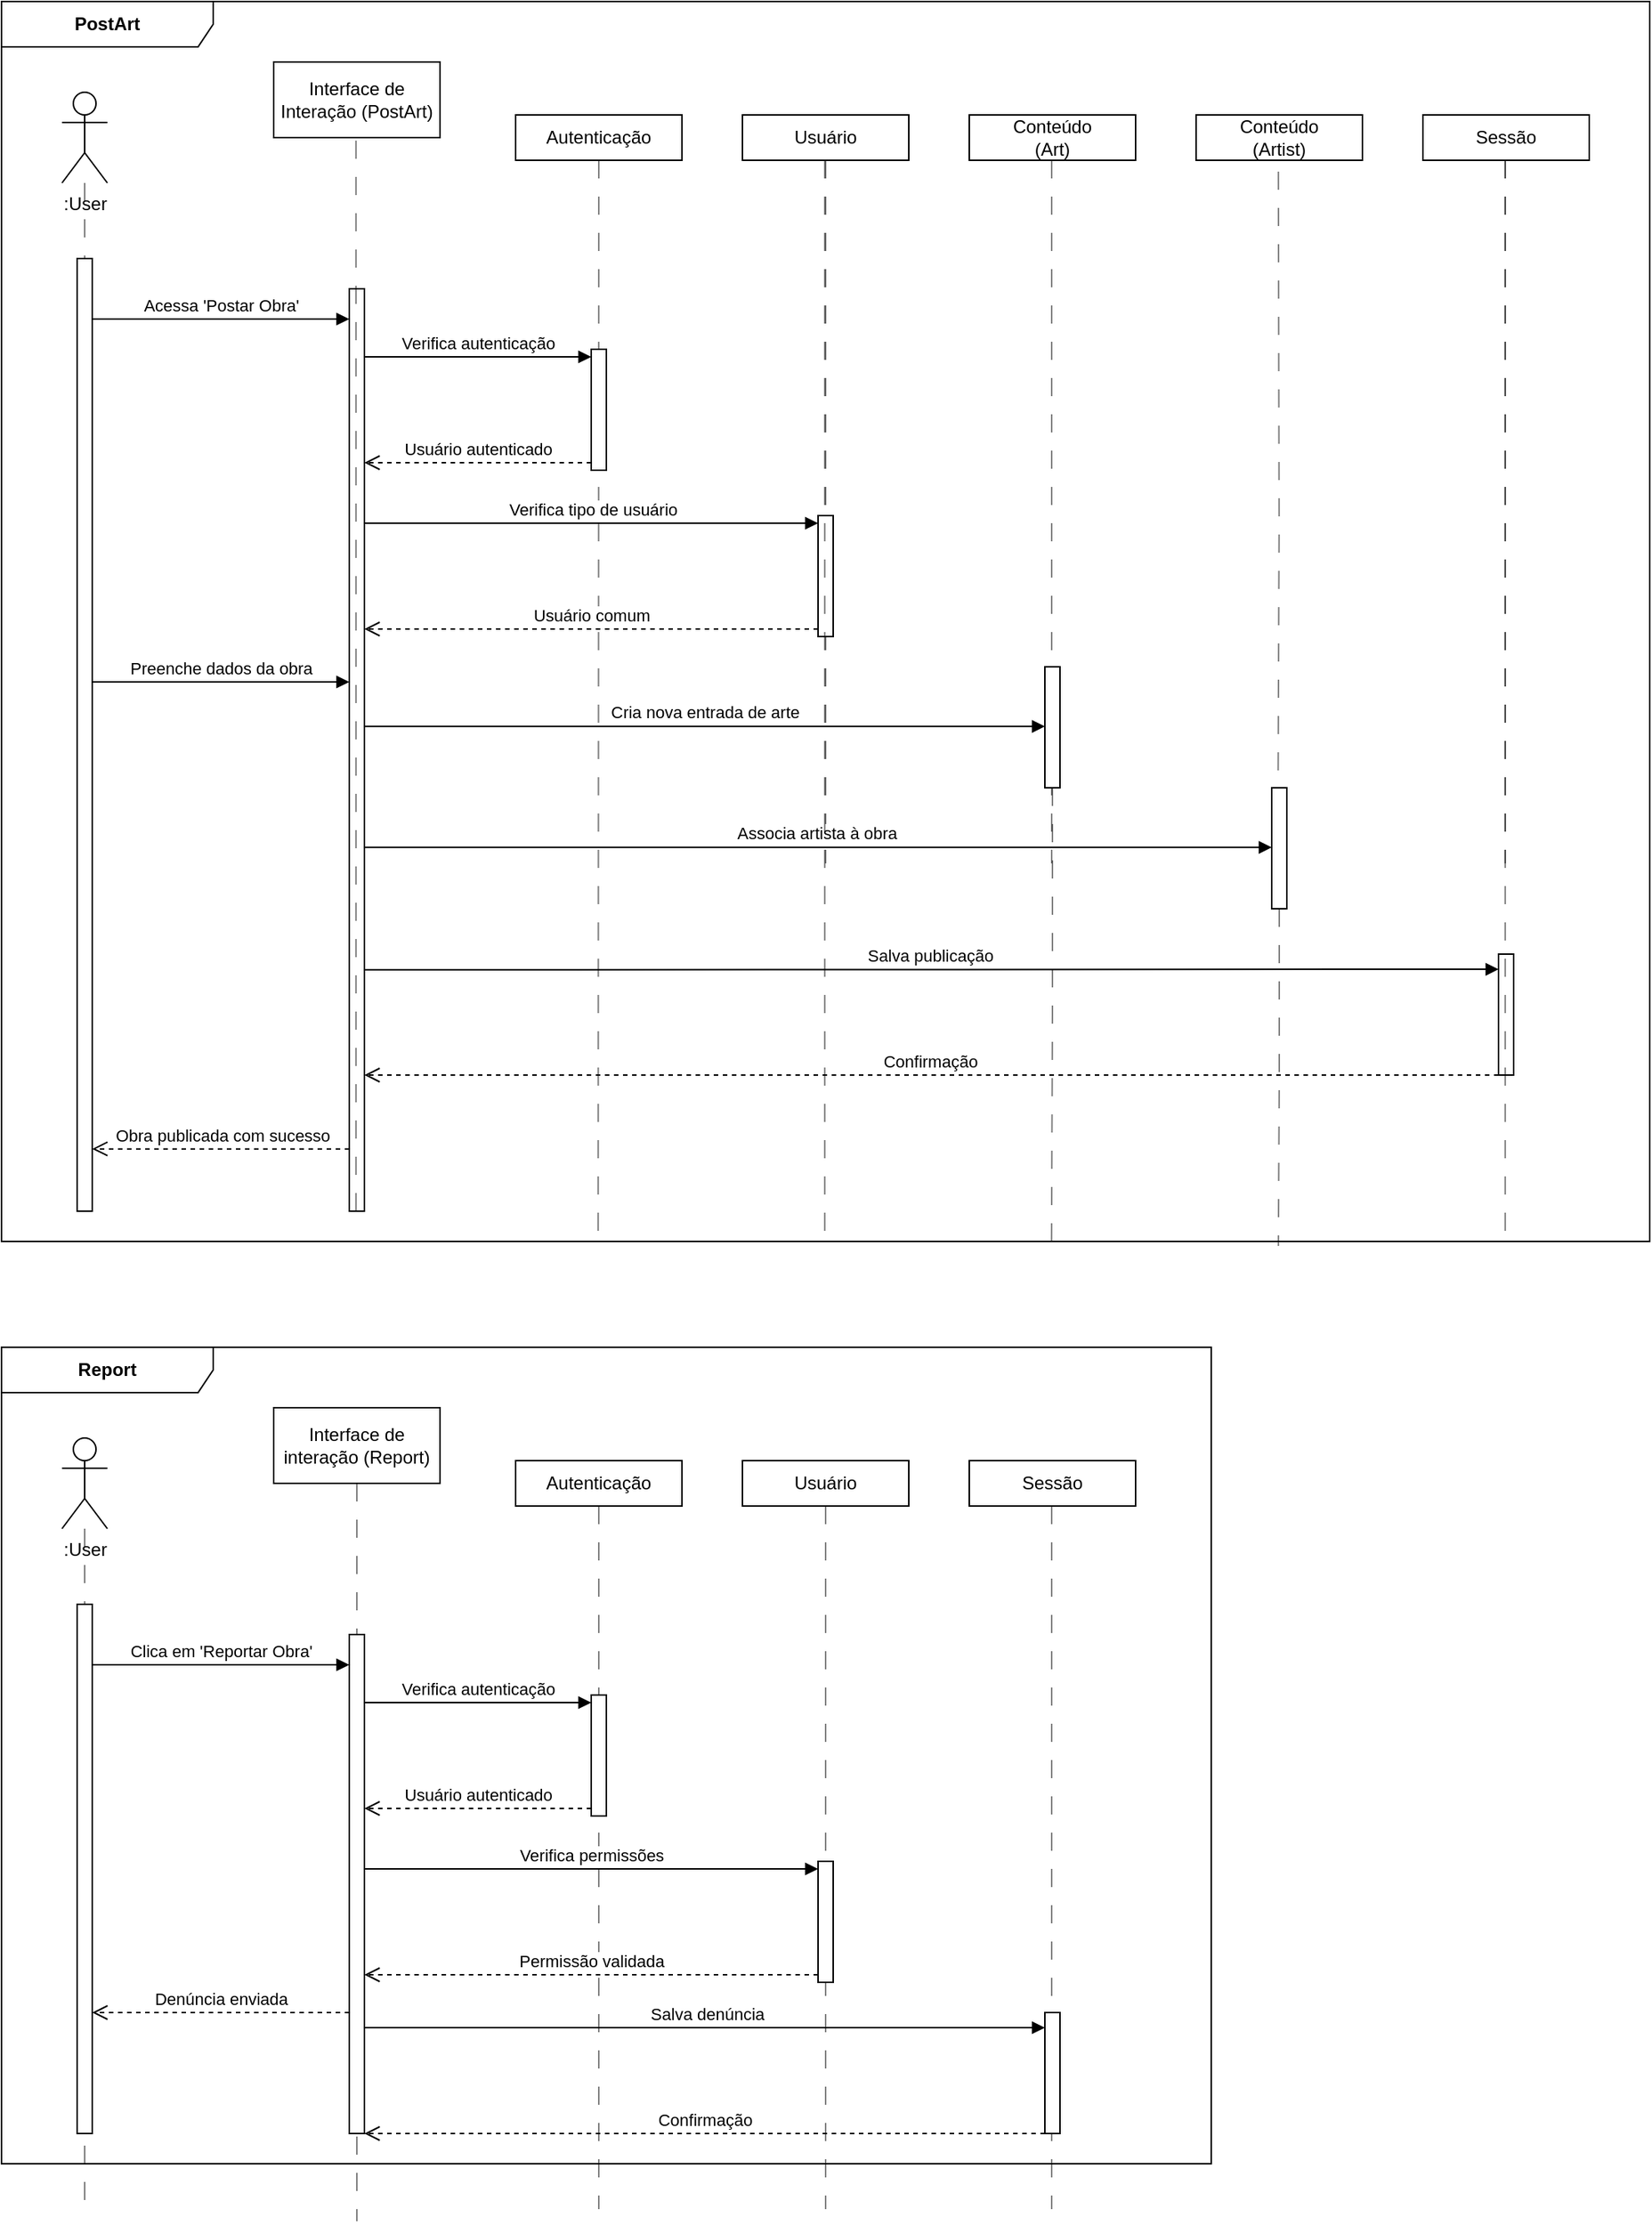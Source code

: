 <mxfile version="27.0.1">
  <diagram name="Page-1" id="oCHWp6D4Kkmh6y8wQFCt">
    <mxGraphModel dx="1767" dy="837" grid="1" gridSize="10" guides="1" tooltips="1" connect="1" arrows="1" fold="1" page="1" pageScale="1" pageWidth="1100" pageHeight="850" math="0" shadow="0">
      <root>
        <mxCell id="0" />
        <mxCell id="1" parent="0" />
        <mxCell id="pH74TIP2wVxa_vkkLLg3-42" value="&lt;b&gt;Report&lt;/b&gt;" style="shape=umlFrame;whiteSpace=wrap;html=1;pointerEvents=0;width=140;height=30;" parent="1" vertex="1">
          <mxGeometry x="900" y="910" width="800" height="540" as="geometry" />
        </mxCell>
        <mxCell id="pH74TIP2wVxa_vkkLLg3-43" value=":User" style="shape=umlActor;verticalLabelPosition=bottom;verticalAlign=top;html=1;" parent="1" vertex="1">
          <mxGeometry x="940" y="970" width="30" height="60" as="geometry" />
        </mxCell>
        <mxCell id="pH74TIP2wVxa_vkkLLg3-44" value="" style="rounded=0;orthogonalLoop=1;jettySize=auto;html=1;dashed=1;dashPattern=12 12;endArrow=none;startFill=0;edgeStyle=orthogonalEdgeStyle;movable=1;resizable=1;rotatable=1;deletable=1;editable=1;locked=0;connectable=1;opacity=50;" parent="1" source="pH74TIP2wVxa_vkkLLg3-43" edge="1">
          <mxGeometry relative="1" as="geometry">
            <mxPoint x="955" y="1030" as="sourcePoint" />
            <mxPoint x="955" y="1480" as="targetPoint" />
            <Array as="points">
              <mxPoint x="955" y="1410" />
              <mxPoint x="955" y="1410" />
            </Array>
          </mxGeometry>
        </mxCell>
        <mxCell id="pH74TIP2wVxa_vkkLLg3-45" value="" style="html=1;points=[[0,0,0,0,5],[0,1,0,0,-5],[1,0,0,0,5],[1,1,0,0,-5]];perimeter=orthogonalPerimeter;outlineConnect=0;targetShapes=umlLifeline;portConstraint=eastwest;newEdgeStyle={&quot;curved&quot;:0,&quot;rounded&quot;:0};" parent="1" vertex="1">
          <mxGeometry x="950" y="1080" width="10" height="350" as="geometry" />
        </mxCell>
        <mxCell id="pH74TIP2wVxa_vkkLLg3-52" value="Usuário" style="html=1;whiteSpace=wrap;" parent="1" vertex="1">
          <mxGeometry x="1390" y="985" width="110" height="30" as="geometry" />
        </mxCell>
        <mxCell id="pH74TIP2wVxa_vkkLLg3-55" value="Interface de interação (Report)" style="html=1;whiteSpace=wrap;" parent="1" vertex="1">
          <mxGeometry x="1080" y="950" width="110" height="50" as="geometry" />
        </mxCell>
        <mxCell id="pH74TIP2wVxa_vkkLLg3-56" style="rounded=0;orthogonalLoop=1;jettySize=auto;html=1;dashed=1;dashPattern=12 12;endArrow=none;startFill=0;edgeStyle=orthogonalEdgeStyle;exitX=0.5;exitY=1;exitDx=0;exitDy=0;opacity=50;" parent="1" source="pH74TIP2wVxa_vkkLLg3-55" edge="1">
          <mxGeometry relative="1" as="geometry">
            <mxPoint x="1134.58" y="1120" as="sourcePoint" />
            <mxPoint x="1135" y="1488" as="targetPoint" />
            <Array as="points">
              <mxPoint x="1135" y="1390" />
              <mxPoint x="1135" y="1390" />
            </Array>
          </mxGeometry>
        </mxCell>
        <mxCell id="pH74TIP2wVxa_vkkLLg3-58" value="Autenticação" style="html=1;whiteSpace=wrap;" parent="1" vertex="1">
          <mxGeometry x="1240" y="985" width="110" height="30" as="geometry" />
        </mxCell>
        <mxCell id="pH74TIP2wVxa_vkkLLg3-59" style="rounded=0;orthogonalLoop=1;jettySize=auto;html=1;dashed=1;dashPattern=12 12;endArrow=none;startFill=0;edgeStyle=orthogonalEdgeStyle;exitX=0.5;exitY=1;exitDx=0;exitDy=0;opacity=50;" parent="1" source="pH74TIP2wVxa_vkkLLg3-58" edge="1">
          <mxGeometry relative="1" as="geometry">
            <mxPoint x="1294.58" y="1120" as="sourcePoint" />
            <mxPoint x="1295" y="1480" as="targetPoint" />
          </mxGeometry>
        </mxCell>
        <mxCell id="pH74TIP2wVxa_vkkLLg3-61" value="" style="html=1;points=[[0,0,0,0,5],[0,1,0,0,-5],[1,0,0,0,5],[1,1,0,0,-5]];perimeter=orthogonalPerimeter;outlineConnect=0;targetShapes=umlLifeline;portConstraint=eastwest;newEdgeStyle={&quot;curved&quot;:0,&quot;rounded&quot;:0};" parent="1" vertex="1">
          <mxGeometry x="1130" y="1100" width="10" height="330" as="geometry" />
        </mxCell>
        <mxCell id="pH74TIP2wVxa_vkkLLg3-62" value="" style="html=1;points=[[0,0,0,0,5],[0,1,0,0,-5],[1,0,0,0,5],[1,1,0,0,-5]];perimeter=orthogonalPerimeter;outlineConnect=0;targetShapes=umlLifeline;portConstraint=eastwest;newEdgeStyle={&quot;curved&quot;:0,&quot;rounded&quot;:0};" parent="1" vertex="1">
          <mxGeometry x="1290" y="1140" width="10" height="80" as="geometry" />
        </mxCell>
        <mxCell id="pH74TIP2wVxa_vkkLLg3-63" value="Verifica autenticação" style="html=1;verticalAlign=bottom;endArrow=block;curved=0;rounded=0;entryX=0;entryY=0;entryDx=0;entryDy=5;" parent="1" source="pH74TIP2wVxa_vkkLLg3-61" target="pH74TIP2wVxa_vkkLLg3-62" edge="1">
          <mxGeometry relative="1" as="geometry">
            <mxPoint x="1220" y="1100" as="sourcePoint" />
            <mxPoint as="offset" />
          </mxGeometry>
        </mxCell>
        <mxCell id="pH74TIP2wVxa_vkkLLg3-64" value="Usuário autenticado" style="html=1;verticalAlign=bottom;endArrow=open;dashed=1;endSize=8;curved=0;rounded=0;exitX=0;exitY=1;exitDx=0;exitDy=-5;" parent="1" source="pH74TIP2wVxa_vkkLLg3-62" target="pH74TIP2wVxa_vkkLLg3-61" edge="1">
          <mxGeometry relative="1" as="geometry">
            <mxPoint x="1220" y="1165" as="targetPoint" />
            <mxPoint as="offset" />
          </mxGeometry>
        </mxCell>
        <mxCell id="pH74TIP2wVxa_vkkLLg3-66" value="Verifica permissões" style="html=1;verticalAlign=bottom;endArrow=block;curved=0;rounded=0;entryX=0;entryY=0;entryDx=0;entryDy=5;" parent="1" source="pH74TIP2wVxa_vkkLLg3-61" target="pH74TIP2wVxa_vkkLLg3-65" edge="1">
          <mxGeometry relative="1" as="geometry">
            <mxPoint x="1360" y="1195" as="sourcePoint" />
          </mxGeometry>
        </mxCell>
        <mxCell id="pH74TIP2wVxa_vkkLLg3-67" value="Permissão validada" style="html=1;verticalAlign=bottom;endArrow=open;dashed=1;endSize=8;curved=0;rounded=0;exitX=0;exitY=1;exitDx=0;exitDy=-5;" parent="1" source="pH74TIP2wVxa_vkkLLg3-65" target="pH74TIP2wVxa_vkkLLg3-61" edge="1">
          <mxGeometry relative="1" as="geometry">
            <mxPoint x="1360" y="1265" as="targetPoint" />
            <mxPoint as="offset" />
          </mxGeometry>
        </mxCell>
        <mxCell id="pH74TIP2wVxa_vkkLLg3-69" value="" style="rounded=0;orthogonalLoop=1;jettySize=auto;html=1;dashed=1;dashPattern=12 12;endArrow=none;startFill=0;edgeStyle=orthogonalEdgeStyle;exitX=0.5;exitY=1;exitDx=0;exitDy=0;opacity=50;" parent="1" source="pH74TIP2wVxa_vkkLLg3-52" edge="1">
          <mxGeometry relative="1" as="geometry">
            <mxPoint x="1445" y="1020" as="sourcePoint" />
            <mxPoint x="1445" y="1480" as="targetPoint" />
          </mxGeometry>
        </mxCell>
        <mxCell id="pH74TIP2wVxa_vkkLLg3-65" value="" style="html=1;points=[[0,0,0,0,5],[0,1,0,0,-5],[1,0,0,0,5],[1,1,0,0,-5]];perimeter=orthogonalPerimeter;outlineConnect=0;targetShapes=umlLifeline;portConstraint=eastwest;newEdgeStyle={&quot;curved&quot;:0,&quot;rounded&quot;:0};" parent="1" vertex="1">
          <mxGeometry x="1440" y="1250" width="10" height="80" as="geometry" />
        </mxCell>
        <mxCell id="pH74TIP2wVxa_vkkLLg3-71" value="Clica em &#39;Reportar Obra&#39;" style="html=1;verticalAlign=bottom;endArrow=block;curved=0;rounded=0;" parent="1" target="pH74TIP2wVxa_vkkLLg3-61" edge="1">
          <mxGeometry relative="1" as="geometry">
            <mxPoint x="960" y="1120" as="sourcePoint" />
            <mxPoint x="1280" y="1120" as="targetPoint" />
            <mxPoint as="offset" />
          </mxGeometry>
        </mxCell>
        <mxCell id="pH74TIP2wVxa_vkkLLg3-72" value="Denúncia enviada" style="html=1;verticalAlign=bottom;endArrow=open;dashed=1;endSize=8;curved=0;rounded=0;" parent="1" edge="1">
          <mxGeometry relative="1" as="geometry">
            <mxPoint x="960" y="1350" as="targetPoint" />
            <mxPoint x="1130" y="1350" as="sourcePoint" />
            <mxPoint as="offset" />
          </mxGeometry>
        </mxCell>
        <mxCell id="o226kQMT8gseCyVvdeHF-1" value="Sessão" style="html=1;whiteSpace=wrap;" vertex="1" parent="1">
          <mxGeometry x="1540" y="985" width="110" height="30" as="geometry" />
        </mxCell>
        <mxCell id="o226kQMT8gseCyVvdeHF-2" value="" style="rounded=0;orthogonalLoop=1;jettySize=auto;html=1;dashed=1;dashPattern=12 12;endArrow=none;startFill=0;edgeStyle=orthogonalEdgeStyle;exitX=0.5;exitY=1;exitDx=0;exitDy=0;opacity=50;" edge="1" parent="1">
          <mxGeometry relative="1" as="geometry">
            <mxPoint x="1594.5" y="1015" as="sourcePoint" />
            <mxPoint x="1594.5" y="1480" as="targetPoint" />
          </mxGeometry>
        </mxCell>
        <mxCell id="o226kQMT8gseCyVvdeHF-3" value="" style="html=1;points=[[0,0,0,0,5],[0,1,0,0,-5],[1,0,0,0,5],[1,1,0,0,-5]];perimeter=orthogonalPerimeter;outlineConnect=0;targetShapes=umlLifeline;portConstraint=eastwest;newEdgeStyle={&quot;curved&quot;:0,&quot;rounded&quot;:0};" vertex="1" parent="1">
          <mxGeometry x="1590" y="1350" width="10" height="80" as="geometry" />
        </mxCell>
        <mxCell id="o226kQMT8gseCyVvdeHF-6" value="&amp;nbsp;Salva denúncia" style="html=1;verticalAlign=bottom;endArrow=block;curved=0;rounded=0;" edge="1" parent="1" target="o226kQMT8gseCyVvdeHF-3">
          <mxGeometry relative="1" as="geometry">
            <mxPoint x="1140" y="1360" as="sourcePoint" />
            <mxPoint x="1440" y="1360" as="targetPoint" />
          </mxGeometry>
        </mxCell>
        <mxCell id="o226kQMT8gseCyVvdeHF-7" value="Confirmação" style="html=1;verticalAlign=bottom;endArrow=open;dashed=1;endSize=8;curved=0;rounded=0;" edge="1" parent="1" source="o226kQMT8gseCyVvdeHF-3">
          <mxGeometry relative="1" as="geometry">
            <mxPoint x="1140" y="1430" as="targetPoint" />
            <mxPoint x="1440" y="1430" as="sourcePoint" />
            <mxPoint as="offset" />
          </mxGeometry>
        </mxCell>
        <mxCell id="o226kQMT8gseCyVvdeHF-55" value="&lt;b&gt;PostArt&lt;/b&gt;" style="shape=umlFrame;whiteSpace=wrap;html=1;pointerEvents=0;width=140;height=30;" vertex="1" parent="1">
          <mxGeometry x="900" y="20" width="1090" height="820" as="geometry" />
        </mxCell>
        <mxCell id="o226kQMT8gseCyVvdeHF-56" value=":User" style="shape=umlActor;verticalLabelPosition=bottom;verticalAlign=top;html=1;" vertex="1" parent="1">
          <mxGeometry x="940" y="80" width="30" height="60" as="geometry" />
        </mxCell>
        <mxCell id="o226kQMT8gseCyVvdeHF-57" value="" style="rounded=0;orthogonalLoop=1;jettySize=auto;html=1;dashed=1;dashPattern=12 12;endArrow=none;startFill=0;edgeStyle=orthogonalEdgeStyle;movable=1;resizable=1;rotatable=1;deletable=1;editable=1;locked=0;connectable=1;opacity=50;" edge="1" parent="1" source="o226kQMT8gseCyVvdeHF-56">
          <mxGeometry relative="1" as="geometry">
            <mxPoint x="955" y="140" as="sourcePoint" />
            <mxPoint x="955" y="590" as="targetPoint" />
            <Array as="points">
              <mxPoint x="955" y="520" />
              <mxPoint x="955" y="520" />
            </Array>
          </mxGeometry>
        </mxCell>
        <mxCell id="o226kQMT8gseCyVvdeHF-58" value="" style="html=1;points=[[0,0,0,0,5],[0,1,0,0,-5],[1,0,0,0,5],[1,1,0,0,-5]];perimeter=orthogonalPerimeter;outlineConnect=0;targetShapes=umlLifeline;portConstraint=eastwest;newEdgeStyle={&quot;curved&quot;:0,&quot;rounded&quot;:0};" vertex="1" parent="1">
          <mxGeometry x="950" y="190" width="10" height="630" as="geometry" />
        </mxCell>
        <mxCell id="o226kQMT8gseCyVvdeHF-59" value="Usuário" style="html=1;whiteSpace=wrap;" vertex="1" parent="1">
          <mxGeometry x="1390" y="95" width="110" height="30" as="geometry" />
        </mxCell>
        <mxCell id="o226kQMT8gseCyVvdeHF-60" value="Interface de Interação (PostArt)" style="html=1;whiteSpace=wrap;" vertex="1" parent="1">
          <mxGeometry x="1080" y="60" width="110" height="50" as="geometry" />
        </mxCell>
        <mxCell id="o226kQMT8gseCyVvdeHF-61" value="Autenticação" style="html=1;whiteSpace=wrap;" vertex="1" parent="1">
          <mxGeometry x="1240" y="95" width="110" height="30" as="geometry" />
        </mxCell>
        <mxCell id="o226kQMT8gseCyVvdeHF-62" style="rounded=0;orthogonalLoop=1;jettySize=auto;html=1;dashed=1;dashPattern=12 12;endArrow=none;startFill=0;edgeStyle=orthogonalEdgeStyle;exitX=0.5;exitY=1;exitDx=0;exitDy=0;opacity=50;entryX=0.362;entryY=1.004;entryDx=0;entryDy=0;entryPerimeter=0;" edge="1" parent="1" source="o226kQMT8gseCyVvdeHF-61" target="o226kQMT8gseCyVvdeHF-55">
          <mxGeometry relative="1" as="geometry">
            <mxPoint x="1294.58" y="230" as="sourcePoint" />
            <mxPoint x="1295" y="590" as="targetPoint" />
          </mxGeometry>
        </mxCell>
        <mxCell id="o226kQMT8gseCyVvdeHF-63" value="" style="html=1;points=[[0,0,0,0,5],[0,1,0,0,-5],[1,0,0,0,5],[1,1,0,0,-5]];perimeter=orthogonalPerimeter;outlineConnect=0;targetShapes=umlLifeline;portConstraint=eastwest;newEdgeStyle={&quot;curved&quot;:0,&quot;rounded&quot;:0};" vertex="1" parent="1">
          <mxGeometry x="1130" y="210" width="10" height="610" as="geometry" />
        </mxCell>
        <mxCell id="o226kQMT8gseCyVvdeHF-64" value="" style="html=1;points=[[0,0,0,0,5],[0,1,0,0,-5],[1,0,0,0,5],[1,1,0,0,-5]];perimeter=orthogonalPerimeter;outlineConnect=0;targetShapes=umlLifeline;portConstraint=eastwest;newEdgeStyle={&quot;curved&quot;:0,&quot;rounded&quot;:0};" vertex="1" parent="1">
          <mxGeometry x="1290" y="250" width="10" height="80" as="geometry" />
        </mxCell>
        <mxCell id="o226kQMT8gseCyVvdeHF-65" value="Verifica autenticação" style="html=1;verticalAlign=bottom;endArrow=block;curved=0;rounded=0;entryX=0;entryY=0;entryDx=0;entryDy=5;" edge="1" parent="1" source="o226kQMT8gseCyVvdeHF-63" target="o226kQMT8gseCyVvdeHF-64">
          <mxGeometry relative="1" as="geometry">
            <mxPoint x="1220" y="210" as="sourcePoint" />
            <mxPoint as="offset" />
          </mxGeometry>
        </mxCell>
        <mxCell id="o226kQMT8gseCyVvdeHF-66" value="Usuário autenticado" style="html=1;verticalAlign=bottom;endArrow=open;dashed=1;endSize=8;curved=0;rounded=0;exitX=0;exitY=1;exitDx=0;exitDy=-5;" edge="1" parent="1" source="o226kQMT8gseCyVvdeHF-64" target="o226kQMT8gseCyVvdeHF-63">
          <mxGeometry relative="1" as="geometry">
            <mxPoint x="1220" y="275" as="targetPoint" />
            <mxPoint as="offset" />
          </mxGeometry>
        </mxCell>
        <mxCell id="o226kQMT8gseCyVvdeHF-67" value="Verifica tipo de usuário" style="html=1;verticalAlign=bottom;endArrow=block;curved=0;rounded=0;entryX=0;entryY=0;entryDx=0;entryDy=5;" edge="1" parent="1" source="o226kQMT8gseCyVvdeHF-63" target="o226kQMT8gseCyVvdeHF-70">
          <mxGeometry x="0.004" relative="1" as="geometry">
            <mxPoint x="1360" y="305" as="sourcePoint" />
            <mxPoint as="offset" />
          </mxGeometry>
        </mxCell>
        <mxCell id="o226kQMT8gseCyVvdeHF-68" value="Usuário comum" style="html=1;verticalAlign=bottom;endArrow=open;dashed=1;endSize=8;curved=0;rounded=0;exitX=0;exitY=1;exitDx=0;exitDy=-5;" edge="1" parent="1" source="o226kQMT8gseCyVvdeHF-70" target="o226kQMT8gseCyVvdeHF-63">
          <mxGeometry x="0.004" relative="1" as="geometry">
            <mxPoint x="1360" y="375" as="targetPoint" />
            <mxPoint as="offset" />
          </mxGeometry>
        </mxCell>
        <mxCell id="o226kQMT8gseCyVvdeHF-69" value="" style="rounded=0;orthogonalLoop=1;jettySize=auto;html=1;dashed=1;dashPattern=12 12;endArrow=none;startFill=0;edgeStyle=orthogonalEdgeStyle;exitX=0.5;exitY=1;exitDx=0;exitDy=0;opacity=50;" edge="1" parent="1" source="o226kQMT8gseCyVvdeHF-59">
          <mxGeometry relative="1" as="geometry">
            <mxPoint x="1445" y="130" as="sourcePoint" />
            <mxPoint x="1445" y="590" as="targetPoint" />
          </mxGeometry>
        </mxCell>
        <mxCell id="o226kQMT8gseCyVvdeHF-70" value="" style="html=1;points=[[0,0,0,0,5],[0,1,0,0,-5],[1,0,0,0,5],[1,1,0,0,-5]];perimeter=orthogonalPerimeter;outlineConnect=0;targetShapes=umlLifeline;portConstraint=eastwest;newEdgeStyle={&quot;curved&quot;:0,&quot;rounded&quot;:0};" vertex="1" parent="1">
          <mxGeometry x="1440" y="360" width="10" height="80" as="geometry" />
        </mxCell>
        <mxCell id="o226kQMT8gseCyVvdeHF-71" value="Acessa &#39;Postar Obra&#39;" style="html=1;verticalAlign=bottom;endArrow=block;curved=0;rounded=0;" edge="1" parent="1" target="o226kQMT8gseCyVvdeHF-63">
          <mxGeometry x="-0.004" relative="1" as="geometry">
            <mxPoint x="960" y="230" as="sourcePoint" />
            <mxPoint x="1280" y="230" as="targetPoint" />
            <mxPoint as="offset" />
          </mxGeometry>
        </mxCell>
        <mxCell id="o226kQMT8gseCyVvdeHF-72" value="Obra publicada com sucesso" style="html=1;verticalAlign=bottom;endArrow=open;dashed=1;endSize=8;curved=0;rounded=0;" edge="1" parent="1">
          <mxGeometry x="-0.004" relative="1" as="geometry">
            <mxPoint x="960" y="778.82" as="targetPoint" />
            <mxPoint x="1130" y="778.82" as="sourcePoint" />
            <mxPoint as="offset" />
            <Array as="points">
              <mxPoint x="1050" y="778.82" />
            </Array>
          </mxGeometry>
        </mxCell>
        <mxCell id="o226kQMT8gseCyVvdeHF-73" value="Conteúdo&lt;div&gt;(Art)&lt;/div&gt;" style="html=1;whiteSpace=wrap;" vertex="1" parent="1">
          <mxGeometry x="1540" y="95" width="110" height="30" as="geometry" />
        </mxCell>
        <mxCell id="o226kQMT8gseCyVvdeHF-74" value="" style="rounded=0;orthogonalLoop=1;jettySize=auto;html=1;dashed=1;dashPattern=12 12;endArrow=none;startFill=0;edgeStyle=orthogonalEdgeStyle;exitX=0.5;exitY=1;exitDx=0;exitDy=0;opacity=50;" edge="1" parent="1">
          <mxGeometry relative="1" as="geometry">
            <mxPoint x="1594.5" y="125" as="sourcePoint" />
            <mxPoint x="1594.5" y="590" as="targetPoint" />
          </mxGeometry>
        </mxCell>
        <mxCell id="o226kQMT8gseCyVvdeHF-78" value="Conteúdo&lt;div&gt;(Artist)&lt;/div&gt;" style="html=1;whiteSpace=wrap;" vertex="1" parent="1">
          <mxGeometry x="1690" y="95" width="110" height="30" as="geometry" />
        </mxCell>
        <mxCell id="o226kQMT8gseCyVvdeHF-79" value="Sessão" style="html=1;whiteSpace=wrap;" vertex="1" parent="1">
          <mxGeometry x="1840" y="95" width="110" height="30" as="geometry" />
        </mxCell>
        <mxCell id="o226kQMT8gseCyVvdeHF-80" value="" style="rounded=0;orthogonalLoop=1;jettySize=auto;html=1;dashed=1;dashPattern=12 12;endArrow=none;startFill=0;edgeStyle=orthogonalEdgeStyle;exitX=0.5;exitY=1;exitDx=0;exitDy=0;opacity=50;" edge="1" parent="1">
          <mxGeometry relative="1" as="geometry">
            <mxPoint x="1894.41" y="125" as="sourcePoint" />
            <mxPoint x="1894.41" y="590" as="targetPoint" />
          </mxGeometry>
        </mxCell>
        <mxCell id="o226kQMT8gseCyVvdeHF-81" value="" style="rounded=0;orthogonalLoop=1;jettySize=auto;html=1;dashed=1;dashPattern=12 12;endArrow=none;startFill=0;edgeStyle=orthogonalEdgeStyle;exitX=0.5;exitY=1;exitDx=0;exitDy=0;opacity=50;" edge="1" parent="1">
          <mxGeometry relative="1" as="geometry">
            <mxPoint x="1744.41" y="132.5" as="sourcePoint" />
            <mxPoint x="1744" y="597" as="targetPoint" />
          </mxGeometry>
        </mxCell>
        <mxCell id="o226kQMT8gseCyVvdeHF-82" value="Preenche dados da obra" style="html=1;verticalAlign=bottom;endArrow=block;curved=0;rounded=0;" edge="1" parent="1">
          <mxGeometry x="-0.004" relative="1" as="geometry">
            <mxPoint x="960" y="470" as="sourcePoint" />
            <mxPoint x="1130" y="470" as="targetPoint" />
            <mxPoint as="offset" />
          </mxGeometry>
        </mxCell>
        <mxCell id="o226kQMT8gseCyVvdeHF-87" value="Cria nova entrada de arte" style="html=1;verticalAlign=bottom;endArrow=block;curved=0;rounded=0;" edge="1" parent="1">
          <mxGeometry x="-0.001" relative="1" as="geometry">
            <mxPoint x="1140" y="499.41" as="sourcePoint" />
            <mxPoint x="1590" y="499.41" as="targetPoint" />
            <mxPoint as="offset" />
          </mxGeometry>
        </mxCell>
        <mxCell id="o226kQMT8gseCyVvdeHF-89" value="" style="html=1;points=[[0,0,0,0,5],[0,1,0,0,-5],[1,0,0,0,5],[1,1,0,0,-5]];perimeter=orthogonalPerimeter;outlineConnect=0;targetShapes=umlLifeline;portConstraint=eastwest;newEdgeStyle={&quot;curved&quot;:0,&quot;rounded&quot;:0};" vertex="1" parent="1">
          <mxGeometry x="1890" y="650" width="10" height="80" as="geometry" />
        </mxCell>
        <mxCell id="o226kQMT8gseCyVvdeHF-91" value="Associa artista à obra" style="html=1;verticalAlign=bottom;endArrow=block;curved=0;rounded=0;" edge="1" parent="1" target="o226kQMT8gseCyVvdeHF-88">
          <mxGeometry x="-0.003" relative="1" as="geometry">
            <mxPoint x="1140" y="579.41" as="sourcePoint" />
            <mxPoint x="1590" y="579.41" as="targetPoint" />
            <mxPoint as="offset" />
          </mxGeometry>
        </mxCell>
        <mxCell id="o226kQMT8gseCyVvdeHF-94" value="Confirmação" style="html=1;verticalAlign=bottom;endArrow=open;dashed=1;endSize=8;curved=0;rounded=0;" edge="1" parent="1" source="o226kQMT8gseCyVvdeHF-89">
          <mxGeometry x="0.004" relative="1" as="geometry">
            <mxPoint x="1140" y="730" as="targetPoint" />
            <mxPoint as="offset" />
            <mxPoint x="1440" y="730" as="sourcePoint" />
          </mxGeometry>
        </mxCell>
        <mxCell id="o226kQMT8gseCyVvdeHF-95" style="rounded=0;orthogonalLoop=1;jettySize=auto;html=1;dashed=1;dashPattern=12 12;endArrow=none;startFill=0;edgeStyle=orthogonalEdgeStyle;exitX=0.5;exitY=1;exitDx=0;exitDy=0;opacity=50;entryX=0.362;entryY=1.004;entryDx=0;entryDy=0;entryPerimeter=0;" edge="1" parent="1">
          <mxGeometry relative="1" as="geometry">
            <mxPoint x="1444.41" y="125" as="sourcePoint" />
            <mxPoint x="1444.41" y="843" as="targetPoint" />
          </mxGeometry>
        </mxCell>
        <mxCell id="o226kQMT8gseCyVvdeHF-96" style="rounded=0;orthogonalLoop=1;jettySize=auto;html=1;dashed=1;dashPattern=12 12;endArrow=none;startFill=0;edgeStyle=orthogonalEdgeStyle;exitX=0.5;exitY=1;exitDx=0;exitDy=0;opacity=50;entryX=0.362;entryY=1.004;entryDx=0;entryDy=0;entryPerimeter=0;" edge="1" parent="1" source="o226kQMT8gseCyVvdeHF-75">
          <mxGeometry relative="1" as="geometry">
            <mxPoint x="1594.41" y="122" as="sourcePoint" />
            <mxPoint x="1594.41" y="840" as="targetPoint" />
          </mxGeometry>
        </mxCell>
        <mxCell id="o226kQMT8gseCyVvdeHF-97" style="rounded=0;orthogonalLoop=1;jettySize=auto;html=1;dashed=1;dashPattern=12 12;endArrow=none;startFill=0;edgeStyle=orthogonalEdgeStyle;exitX=0.5;exitY=1;exitDx=0;exitDy=0;opacity=50;entryX=0.362;entryY=1.004;entryDx=0;entryDy=0;entryPerimeter=0;" edge="1" parent="1" source="o226kQMT8gseCyVvdeHF-88">
          <mxGeometry relative="1" as="geometry">
            <mxPoint x="1744.41" y="125" as="sourcePoint" />
            <mxPoint x="1744.41" y="843" as="targetPoint" />
          </mxGeometry>
        </mxCell>
        <mxCell id="o226kQMT8gseCyVvdeHF-98" style="rounded=0;orthogonalLoop=1;jettySize=auto;html=1;dashed=1;dashPattern=12 12;endArrow=none;startFill=0;edgeStyle=orthogonalEdgeStyle;exitX=0.5;exitY=1;exitDx=0;exitDy=0;opacity=50;entryX=0.362;entryY=1.004;entryDx=0;entryDy=0;entryPerimeter=0;" edge="1" parent="1">
          <mxGeometry relative="1" as="geometry">
            <mxPoint x="1894.41" y="125" as="sourcePoint" />
            <mxPoint x="1894.41" y="843" as="targetPoint" />
          </mxGeometry>
        </mxCell>
        <mxCell id="o226kQMT8gseCyVvdeHF-100" style="rounded=0;orthogonalLoop=1;jettySize=auto;html=1;dashed=1;dashPattern=12 12;endArrow=none;startFill=0;edgeStyle=orthogonalEdgeStyle;exitX=0.5;exitY=1;exitDx=0;exitDy=0;opacity=50;entryX=0.362;entryY=1.004;entryDx=0;entryDy=0;entryPerimeter=0;" edge="1" parent="1">
          <mxGeometry relative="1" as="geometry">
            <mxPoint x="1134.41" y="112" as="sourcePoint" />
            <mxPoint x="1134.41" y="830" as="targetPoint" />
          </mxGeometry>
        </mxCell>
        <mxCell id="o226kQMT8gseCyVvdeHF-88" value="" style="html=1;points=[[0,0,0,0,5],[0,1,0,0,-5],[1,0,0,0,5],[1,1,0,0,-5]];perimeter=orthogonalPerimeter;outlineConnect=0;targetShapes=umlLifeline;portConstraint=eastwest;newEdgeStyle={&quot;curved&quot;:0,&quot;rounded&quot;:0};" vertex="1" parent="1">
          <mxGeometry x="1740" y="540" width="10" height="80" as="geometry" />
        </mxCell>
        <mxCell id="o226kQMT8gseCyVvdeHF-104" value="Salva publicação" style="html=1;verticalAlign=bottom;endArrow=block;curved=0;rounded=0;" edge="1" parent="1">
          <mxGeometry x="-0.003" relative="1" as="geometry">
            <mxPoint x="1140" y="660.41" as="sourcePoint" />
            <mxPoint x="1890" y="660" as="targetPoint" />
            <mxPoint as="offset" />
          </mxGeometry>
        </mxCell>
        <mxCell id="o226kQMT8gseCyVvdeHF-75" value="" style="html=1;points=[[0,0,0,0,5],[0,1,0,0,-5],[1,0,0,0,5],[1,1,0,0,-5]];perimeter=orthogonalPerimeter;outlineConnect=0;targetShapes=umlLifeline;portConstraint=eastwest;newEdgeStyle={&quot;curved&quot;:0,&quot;rounded&quot;:0};" vertex="1" parent="1">
          <mxGeometry x="1590" y="460" width="10" height="80" as="geometry" />
        </mxCell>
      </root>
    </mxGraphModel>
  </diagram>
</mxfile>
